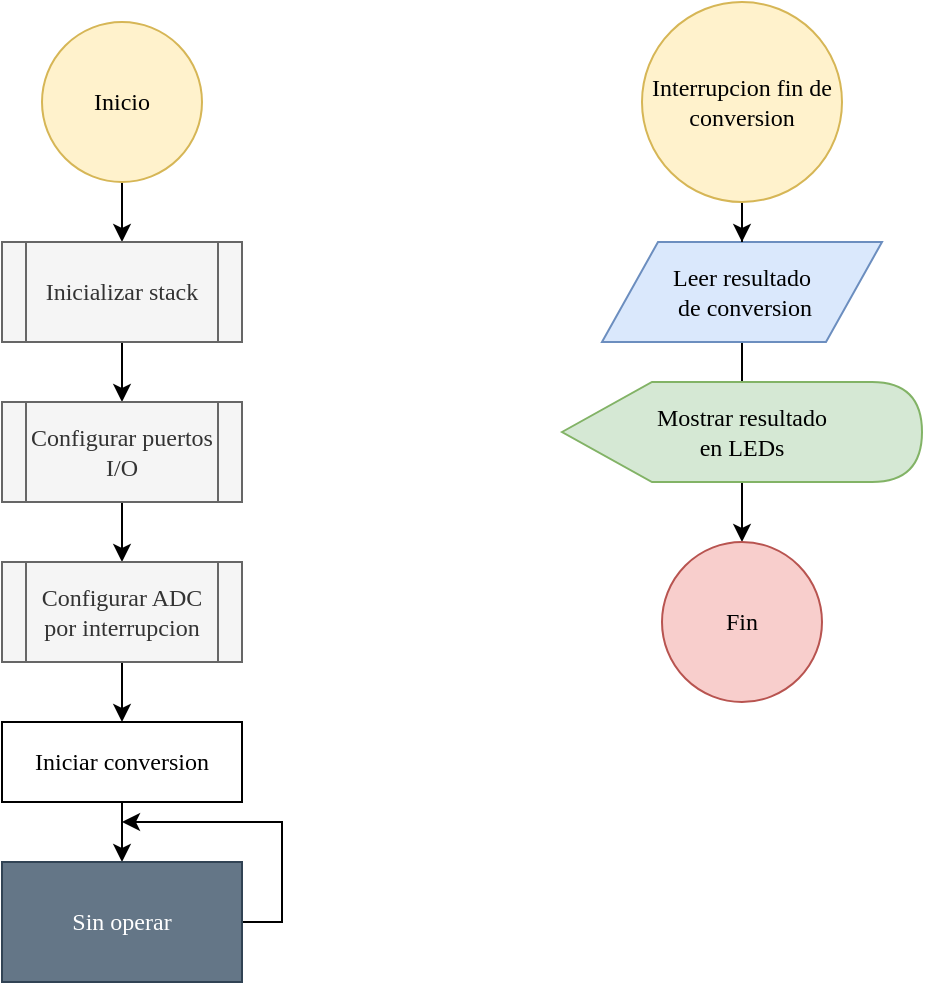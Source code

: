 <mxfile version="13.2.2" type="device"><diagram id="jFuiOq87YJf5IWJR327k" name="Page-1"><mxGraphModel dx="892" dy="680" grid="1" gridSize="10" guides="1" tooltips="1" connect="1" arrows="1" fold="1" page="1" pageScale="1" pageWidth="827" pageHeight="1169" math="0" shadow="0"><root><mxCell id="0"/><mxCell id="1" parent="0"/><mxCell id="L5R1t4EE4sfTlKzSfnSb-1" value="" style="edgeStyle=orthogonalEdgeStyle;rounded=0;orthogonalLoop=1;jettySize=auto;html=1;fontFamily=Fira Code;" parent="1" source="rFItCzx_3RcjkZRvJF-G-1" target="rFItCzx_3RcjkZRvJF-G-2" edge="1"><mxGeometry relative="1" as="geometry"/></mxCell><mxCell id="rFItCzx_3RcjkZRvJF-G-1" value="Inicio&lt;br&gt;" style="ellipse;whiteSpace=wrap;html=1;aspect=fixed;fillColor=#fff2cc;strokeColor=#d6b656;fontStyle=0;fontFamily=Fira Code;" parent="1" vertex="1"><mxGeometry x="170" y="50" width="80" height="80" as="geometry"/></mxCell><mxCell id="rFItCzx_3RcjkZRvJF-G-4" style="edgeStyle=orthogonalEdgeStyle;rounded=0;orthogonalLoop=1;jettySize=auto;html=1;exitX=0.5;exitY=1;exitDx=0;exitDy=0;fontStyle=0;fontFamily=Fira Code;" parent="1" source="rFItCzx_3RcjkZRvJF-G-2" target="rFItCzx_3RcjkZRvJF-G-5" edge="1"><mxGeometry relative="1" as="geometry"><mxPoint x="210" y="260" as="targetPoint"/></mxGeometry></mxCell><mxCell id="rFItCzx_3RcjkZRvJF-G-2" value="Inicializar stack" style="shape=process;whiteSpace=wrap;html=1;backgroundOutline=1;fillColor=#f5f5f5;strokeColor=#666666;fontColor=#333333;fontStyle=0;fontFamily=Fira Code;" parent="1" vertex="1"><mxGeometry x="150" y="160" width="120" height="50" as="geometry"/></mxCell><mxCell id="rFItCzx_3RcjkZRvJF-G-6" style="edgeStyle=orthogonalEdgeStyle;rounded=0;orthogonalLoop=1;jettySize=auto;html=1;exitX=0.5;exitY=1;exitDx=0;exitDy=0;fontStyle=0;fontFamily=Fira Code;" parent="1" source="rFItCzx_3RcjkZRvJF-G-5" target="rFItCzx_3RcjkZRvJF-G-7" edge="1"><mxGeometry relative="1" as="geometry"><mxPoint x="210" y="340" as="targetPoint"/></mxGeometry></mxCell><mxCell id="rFItCzx_3RcjkZRvJF-G-5" value="Configurar puertos I/O" style="shape=process;whiteSpace=wrap;html=1;backgroundOutline=1;fillColor=#f5f5f5;strokeColor=#666666;fontColor=#333333;fontStyle=0;fontFamily=Fira Code;" parent="1" vertex="1"><mxGeometry x="150" y="240" width="120" height="50" as="geometry"/></mxCell><mxCell id="rFItCzx_3RcjkZRvJF-G-8" style="edgeStyle=orthogonalEdgeStyle;rounded=0;orthogonalLoop=1;jettySize=auto;html=1;exitX=0.5;exitY=1;exitDx=0;exitDy=0;fontStyle=0;fontFamily=Fira Code;" parent="1" source="rFItCzx_3RcjkZRvJF-G-7" target="rFItCzx_3RcjkZRvJF-G-9" edge="1"><mxGeometry relative="1" as="geometry"><mxPoint x="210" y="430" as="targetPoint"/></mxGeometry></mxCell><mxCell id="rFItCzx_3RcjkZRvJF-G-7" value="Configurar ADC por interrupcion" style="shape=process;whiteSpace=wrap;html=1;backgroundOutline=1;fillColor=#f5f5f5;strokeColor=#666666;fontColor=#333333;fontStyle=0;fontFamily=Fira Code;" parent="1" vertex="1"><mxGeometry x="150" y="320" width="120" height="50" as="geometry"/></mxCell><mxCell id="rFItCzx_3RcjkZRvJF-G-27" value="" style="edgeStyle=orthogonalEdgeStyle;rounded=0;orthogonalLoop=1;jettySize=auto;html=1;fontFamily=Fira Code;fontStyle=0" parent="1" source="rFItCzx_3RcjkZRvJF-G-9" target="rFItCzx_3RcjkZRvJF-G-26" edge="1"><mxGeometry relative="1" as="geometry"/></mxCell><mxCell id="rFItCzx_3RcjkZRvJF-G-9" value="Iniciar conversion" style="rounded=0;whiteSpace=wrap;html=1;fontStyle=0;fontFamily=Fira Code;" parent="1" vertex="1"><mxGeometry x="150" y="400" width="120" height="40" as="geometry"/></mxCell><mxCell id="rFItCzx_3RcjkZRvJF-G-16" value="" style="edgeStyle=orthogonalEdgeStyle;rounded=0;orthogonalLoop=1;jettySize=auto;html=1;fontStyle=0;fontFamily=Fira Code;" parent="1" source="rFItCzx_3RcjkZRvJF-G-12" edge="1"><mxGeometry relative="1" as="geometry"><mxPoint x="520.029" y="240" as="targetPoint"/></mxGeometry></mxCell><mxCell id="rFItCzx_3RcjkZRvJF-G-12" value="Leer resultado&lt;br&gt;&amp;nbsp;de conversion" style="shape=parallelogram;perimeter=parallelogramPerimeter;whiteSpace=wrap;html=1;fillColor=#dae8fc;strokeColor=#6c8ebf;fontStyle=0;fontFamily=Fira Code;" parent="1" vertex="1"><mxGeometry x="450" y="160" width="140" height="50" as="geometry"/></mxCell><mxCell id="rFItCzx_3RcjkZRvJF-G-30" style="edgeStyle=orthogonalEdgeStyle;rounded=0;orthogonalLoop=1;jettySize=auto;html=1;exitX=1;exitY=0.5;exitDx=0;exitDy=0;fontFamily=Fira Code;fontStyle=0" parent="1" source="rFItCzx_3RcjkZRvJF-G-26" edge="1"><mxGeometry relative="1" as="geometry"><mxPoint x="210" y="450" as="targetPoint"/><Array as="points"><mxPoint x="290" y="500"/><mxPoint x="290" y="450"/></Array></mxGeometry></mxCell><mxCell id="rFItCzx_3RcjkZRvJF-G-26" value="Sin operar" style="rounded=0;whiteSpace=wrap;html=1;fillColor=#647687;strokeColor=#314354;fontColor=#ffffff;fontFamily=Fira Code;fontStyle=0" parent="1" vertex="1"><mxGeometry x="150" y="470" width="120" height="60" as="geometry"/></mxCell><mxCell id="rFItCzx_3RcjkZRvJF-G-35" value="" style="edgeStyle=orthogonalEdgeStyle;rounded=0;orthogonalLoop=1;jettySize=auto;html=1;fontFamily=Fira Code;fontStyle=0" parent="1" source="rFItCzx_3RcjkZRvJF-G-29" target="rFItCzx_3RcjkZRvJF-G-34" edge="1"><mxGeometry relative="1" as="geometry"/></mxCell><mxCell id="rFItCzx_3RcjkZRvJF-G-29" value="Mostrar resultado &lt;br&gt;en LEDs" style="shape=display;whiteSpace=wrap;html=1;fillColor=#d5e8d4;strokeColor=#82b366;fontFamily=Fira Code;fontStyle=0" parent="1" vertex="1"><mxGeometry x="430" y="230" width="180" height="50" as="geometry"/></mxCell><mxCell id="rFItCzx_3RcjkZRvJF-G-33" value="" style="edgeStyle=orthogonalEdgeStyle;rounded=0;orthogonalLoop=1;jettySize=auto;html=1;fontFamily=Fira Code;fontStyle=0" parent="1" source="rFItCzx_3RcjkZRvJF-G-32" target="rFItCzx_3RcjkZRvJF-G-12" edge="1"><mxGeometry relative="1" as="geometry"/></mxCell><mxCell id="rFItCzx_3RcjkZRvJF-G-32" value="Interrupcion fin de conversion" style="ellipse;whiteSpace=wrap;html=1;aspect=fixed;fillColor=#fff2cc;strokeColor=#d6b656;fontFamily=Fira Code;fontStyle=0" parent="1" vertex="1"><mxGeometry x="470" y="40" width="100" height="100" as="geometry"/></mxCell><mxCell id="rFItCzx_3RcjkZRvJF-G-34" value="Fin" style="ellipse;whiteSpace=wrap;html=1;aspect=fixed;fillColor=#f8cecc;strokeColor=#b85450;fontFamily=Fira Code;fontStyle=0" parent="1" vertex="1"><mxGeometry x="480" y="310" width="80" height="80" as="geometry"/></mxCell></root></mxGraphModel></diagram></mxfile>